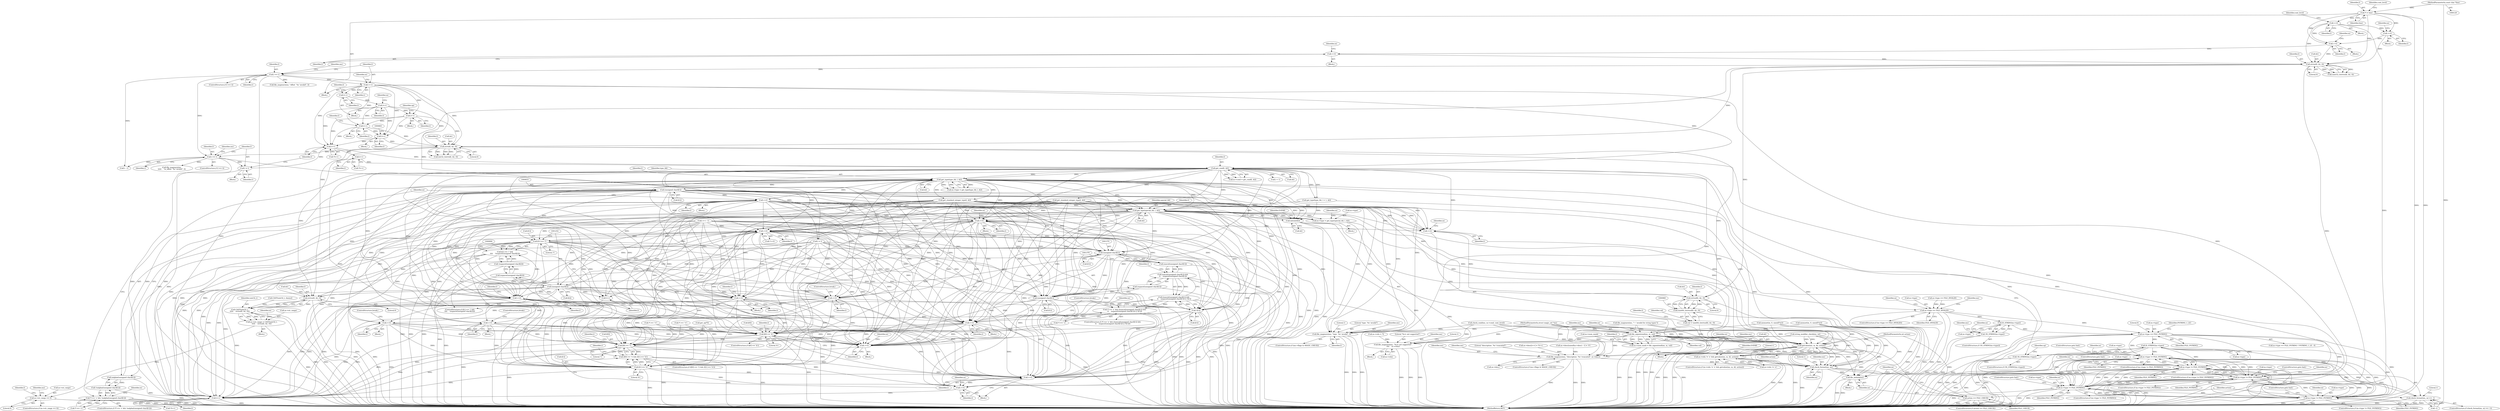 digraph "0_file_4a284c89d6ef11aca34da65da7d673050a5ea320@array" {
"1000832" [label="(Call,(unsigned char)l[1])"];
"1000798" [label="(Call,get_type(type_tbl, l, &l))"];
"1000731" [label="(Call,get_cond(l, &l))"];
"1000485" [label="(Call,l = t)"];
"1000472" [label="(Call,l == t)"];
"1000466" [label="(Call,strtoul(l, &t, 0))"];
"1000400" [label="(Call,++l)"];
"1000159" [label="(Call,++l)"];
"1000143" [label="(Call,*l = line)"];
"1000132" [label="(MethodParameterIn,const char *line)"];
"1000387" [label="(Call,++l)"];
"1000430" [label="(Call,++l)"];
"1000714" [label="(Call,l++)"];
"1000703" [label="(Call,l++)"];
"1000696" [label="(Call,l = t)"];
"1000683" [label="(Call,l == t)"];
"1000677" [label="(Call,strtol(l, &t, 0))"];
"1000609" [label="(Call,l++)"];
"1000511" [label="(Call,l++)"];
"1000627" [label="(Call,l++)"];
"1000657" [label="(Call,l++)"];
"1000644" [label="(Call,l++)"];
"1000831" [label="(Call,isalpha((unsigned char)l[1]))"];
"1000830" [label="(Call,!isalpha((unsigned char)l[1]))"];
"1000825" [label="(Call,*l == 's' && !isalpha((unsigned char)l[1]))"];
"1000843" [label="(Call,++l)"];
"1000856" [label="(Call,get_type(special_tbl, l, &l))"];
"1000852" [label="(Call,m->type = get_type(special_tbl, l, &l))"];
"1000862" [label="(Call,m->type == FILE_INVALID)"];
"1000894" [label="(Call,IS_STRING(m->type))"];
"1000893" [label="(Call,!IS_STRING(m->type))"];
"1000925" [label="(Call,m->type == FILE_PSTRING)"];
"1000944" [label="(Call,IS_STRING(m->type))"];
"1000943" [label="(Call,!IS_STRING(m->type))"];
"1001111" [label="(Call,m->type != FILE_PSTRING)"];
"1001131" [label="(Call,m->type != FILE_PSTRING)"];
"1001151" [label="(Call,m->type != FILE_PSTRING)"];
"1001171" [label="(Call,m->type != FILE_PSTRING)"];
"1001214" [label="(Call,m->type != FILE_PSTRING)"];
"1000874" [label="(Call,file_magwarn(ms, \"type `%s' invalid\", l))"];
"1000913" [label="(Call,++l)"];
"1000950" [label="(Call,++l)"];
"1000961" [label="(Call,strtoull(l, &t, 0))"];
"1000959" [label="(Call,(uint64_t)strtoull(l, &t, 0))"];
"1000957" [label="(Call,val = (uint64_t)strtoull(l, &t, 0))"];
"1000973" [label="(Call,file_signextend(ms, m, val))"];
"1000969" [label="(Call,m->num_mask = file_signextend(ms, m, val))"];
"1001312" [label="(Call,file_magwarn(ms, \"%c= not supported\",\n\t\t\t\t    m->reln))"];
"1001401" [label="(Call,getvalue(ms, m, &l, action))"];
"1001395" [label="(Call,m->reln != 'x' && getvalue(ms, m, &l, action))"];
"1001498" [label="(Call,file_magwarn(ms, \"description `%s' truncated\", m->desc))"];
"1001513" [label="(Call,check_format(ms, m))"];
"1001512" [label="(Call,check_format(ms, m) == -1)"];
"1001526" [label="(Call,file_mdump(m))"];
"1001522" [label="(Call,action == FILE_CHECK)"];
"1000996" [label="(Call,++l)"];
"1001033" [label="(Call,strtoul(l, &t, 0))"];
"1001031" [label="(Call,CAST(uint32_t,\n\t\t\t\t\t    strtoul(l, &t, 0)))"];
"1001027" [label="(Call,m->str_range = CAST(uint32_t,\n\t\t\t\t\t    strtoul(l, &t, 0)))"];
"1001039" [label="(Call,m->str_range == 0)"];
"1001244" [label="(Call,l[1] == '/')"];
"1001243" [label="(Call,l[1] == '/' &&\n\t\t\t\t    !isspace((unsigned char)l[2]))"];
"1001256" [label="(Call,l++)"];
"1001297" [label="(Call,++l)"];
"1001321" [label="(Call,++l)"];
"1001412" [label="(Call,l[0] == '\b')"];
"1001418" [label="(Call,++l)"];
"1001462" [label="(Call,l++)"];
"1001428" [label="(Call,l[0] == '\\')"];
"1001427" [label="(Call,(l[0] == '\\') && (l[1] == 'b'))"];
"1001439" [label="(Call,++l)"];
"1001441" [label="(Call,++l)"];
"1001433" [label="(Call,l[1] == 'b')"];
"1001333" [label="(Call,++l)"];
"1001341" [label="(Call,++l)"];
"1001351" [label="(Call,++l)"];
"1001369" [label="(Call,(unsigned char)l[1])"];
"1001368" [label="(Call,isascii((unsigned char)l[1]))"];
"1001367" [label="(Call,isascii((unsigned char)l[1]) && \n\t\t    isspace((unsigned char)l[1]))"];
"1001366" [label="(Call,(isascii((unsigned char)l[1]) && \n\t\t    isspace((unsigned char)l[1])) || !l[1])"];
"1001361" [label="(Call,*l == 'x' && ((isascii((unsigned char)l[1]) && \n\t\t    isspace((unsigned char)l[1])) || !l[1]))"];
"1001375" [label="(Call,(unsigned char)l[1])"];
"1001374" [label="(Call,isspace((unsigned char)l[1]))"];
"1001380" [label="(Call,!l[1])"];
"1001391" [label="(Call,++l)"];
"1001251" [label="(Call,(unsigned char)l[2])"];
"1001250" [label="(Call,isspace((unsigned char)l[2]))"];
"1001249" [label="(Call,!isspace((unsigned char)l[2]))"];
"1000977" [label="(Call,eatsize(&l))"];
"1001375" [label="(Call,(unsigned char)l[1])"];
"1001313" [label="(Identifier,ms)"];
"1000861" [label="(ControlStructure,if (m->type == FILE_INVALID))"];
"1000895" [label="(Call,m->type)"];
"1001413" [label="(Call,l[0])"];
"1001135" [label="(Identifier,FILE_PSTRING)"];
"1001442" [label="(Identifier,l)"];
"1000801" [label="(Call,&l)"];
"1001284" [label="(Identifier,EATAB)"];
"1001219" [label="(ControlStructure,goto bad;)"];
"1001367" [label="(Call,isascii((unsigned char)l[1]) && \n\t\t    isspace((unsigned char)l[1]))"];
"1000512" [label="(Identifier,l)"];
"1001322" [label="(Identifier,l)"];
"1001136" [label="(ControlStructure,goto bad;)"];
"1001360" [label="(ControlStructure,if (*l == 'x' && ((isascii((unsigned char)l[1]) && \n\t\t    isspace((unsigned char)l[1])) || !l[1])))"];
"1000777" [label="(Call,get_standard_integer_type(l, &l))"];
"1000431" [label="(Identifier,l)"];
"1000759" [label="(Call,get_type(type_tbl, l + 1, &l))"];
"1000404" [label="(Identifier,m)"];
"1000130" [label="(MethodParameterIn,struct magic_set *ms)"];
"1001523" [label="(Identifier,action)"];
"1000470" [label="(Literal,0)"];
"1000864" [label="(Identifier,m)"];
"1000685" [label="(Identifier,t)"];
"1000844" [label="(Identifier,l)"];
"1000957" [label="(Call,val = (uint64_t)strtoull(l, &t, 0))"];
"1000675" [label="(Call,(int32_t)strtol(l, &t, 0))"];
"1001176" [label="(ControlStructure,goto bad;)"];
"1001038" [label="(ControlStructure,if (m->str_range == 0))"];
"1000677" [label="(Call,strtol(l, &t, 0))"];
"1000877" [label="(Identifier,l)"];
"1000979" [label="(Identifier,l)"];
"1001437" [label="(Literal,'b')"];
"1001034" [label="(Identifier,l)"];
"1001150" [label="(ControlStructure,if (m->type != FILE_PSTRING))"];
"1001368" [label="(Call,isascii((unsigned char)l[1]))"];
"1001213" [label="(ControlStructure,if (m->type != FILE_PSTRING))"];
"1000929" [label="(Identifier,FILE_PSTRING)"];
"1001336" [label="(Call,*l == '=')"];
"1001434" [label="(Call,l[1])"];
"1000943" [label="(Call,!IS_STRING(m->type))"];
"1000924" [label="(Call,m->type == FILE_PSTRING ? PSTRING_1_LE : 0)"];
"1000965" [label="(Literal,0)"];
"1001111" [label="(Call,m->type != FILE_PSTRING)"];
"1000945" [label="(Call,m->type)"];
"1000857" [label="(Identifier,special_tbl)"];
"1001522" [label="(Call,action == FILE_CHECK)"];
"1000913" [label="(Call,++l)"];
"1001406" [label="(Identifier,action)"];
"1001253" [label="(Call,l[2])"];
"1001245" [label="(Call,l[1])"];
"1000160" [label="(Identifier,l)"];
"1000703" [label="(Call,l++)"];
"1000936" [label="(Call,get_op(*l))"];
"1000733" [label="(Call,&l)"];
"1000794" [label="(Call,m->type = get_type(type_tbl, l, &l))"];
"1001445" [label="(Identifier,m)"];
"1001116" [label="(ControlStructure,goto bad;)"];
"1000610" [label="(Identifier,l)"];
"1001524" [label="(Identifier,FILE_CHECK)"];
"1000434" [label="(Identifier,m)"];
"1001028" [label="(Call,m->str_range)"];
"1000976" [label="(Identifier,val)"];
"1000883" [label="(Identifier,m)"];
"1000963" [label="(Call,&t)"];
"1000627" [label="(Call,l++)"];
"1001170" [label="(ControlStructure,if (m->type != FILE_PSTRING))"];
"1000135" [label="(Block,)"];
"1000645" [label="(Identifier,l)"];
"1000732" [label="(Identifier,l)"];
"1000430" [label="(Call,++l)"];
"1001040" [label="(Call,m->str_range)"];
"1000471" [label="(ControlStructure,if (l == t))"];
"1000931" [label="(Literal,0)"];
"1001492" [label="(ControlStructure,if (ms->flags & MAGIC_CHECK))"];
"1000678" [label="(Identifier,l)"];
"1001521" [label="(ControlStructure,if (action == FILE_CHECK))"];
"1001333" [label="(Call,++l)"];
"1000910" [label="(Call,file_magwarn(ms, \"'~' invalid for string types\"))"];
"1000145" [label="(Identifier,line)"];
"1000486" [label="(Identifier,l)"];
"1001343" [label="(ControlStructure,break;)"];
"1000682" [label="(ControlStructure,if (l == t))"];
"1001039" [label="(Call,m->str_range == 0)"];
"1001048" [label="(Identifier,l)"];
"1000727" [label="(Call,m->cond = get_cond(l, &l))"];
"1001340" [label="(Block,)"];
"1001387" [label="(Identifier,m)"];
"1000714" [label="(Call,l++)"];
"1001384" [label="(Block,)"];
"1001439" [label="(Call,++l)"];
"1000134" [label="(MethodParameterIn,int action)"];
"1000702" [label="(Call,*l++)"];
"1001515" [label="(Identifier,m)"];
"1001361" [label="(Call,*l == 'x' && ((isascii((unsigned char)l[1]) && \n\t\t    isspace((unsigned char)l[1])) || !l[1]))"];
"1000825" [label="(Call,*l == 's' && !isalpha((unsigned char)l[1]))"];
"1001152" [label="(Call,m->type)"];
"1000158" [label="(Block,)"];
"1001155" [label="(Identifier,FILE_PSTRING)"];
"1001242" [label="(ControlStructure,if (l[1] == '/' &&\n\t\t\t\t    !isspace((unsigned char)l[2])))"];
"1001260" [label="(Call,string_modifier_check(ms, m))"];
"1001115" [label="(Identifier,FILE_PSTRING)"];
"1000951" [label="(Identifier,l)"];
"1000942" [label="(ControlStructure,if (!IS_STRING(m->type)))"];
"1001049" [label="(Call,t - 1)"];
"1000609" [label="(Call,l++)"];
"1000832" [label="(Call,(unsigned char)l[1])"];
"1000859" [label="(Call,&l)"];
"1001298" [label="(Identifier,l)"];
"1000852" [label="(Call,m->type = get_type(special_tbl, l, &l))"];
"1000826" [label="(Call,*l == 's')"];
"1000485" [label="(Call,l = t)"];
"1001311" [label="(Block,)"];
"1000670" [label="(Block,)"];
"1000798" [label="(Call,get_type(type_tbl, l, &l))"];
"1001251" [label="(Call,(unsigned char)l[2])"];
"1001172" [label="(Call,m->type)"];
"1000874" [label="(Call,file_magwarn(ms, \"type `%s' invalid\", l))"];
"1000429" [label="(Block,)"];
"1000926" [label="(Call,m->type)"];
"1001334" [label="(Identifier,l)"];
"1001341" [label="(Call,++l)"];
"1000831" [label="(Call,isalpha((unsigned char)l[1]))"];
"1001499" [label="(Identifier,ms)"];
"1001403" [label="(Identifier,m)"];
"1001416" [label="(Literal,'\b')"];
"1000891" [label="(Block,)"];
"1001179" [label="(Identifier,m)"];
"1000684" [label="(Identifier,l)"];
"1000967" [label="(Identifier,l)"];
"1001321" [label="(Call,++l)"];
"1001391" [label="(Call,++l)"];
"1000914" [label="(Identifier,l)"];
"1001151" [label="(Call,m->type != FILE_PSTRING)"];
"1001440" [label="(Identifier,l)"];
"1000737" [label="(Call,check_cond(ms, m->cond, cont_level))"];
"1001498" [label="(Call,file_magwarn(ms, \"description `%s' truncated\", m->desc))"];
"1000997" [label="(Identifier,l)"];
"1001315" [label="(Call,m->reln)"];
"1000473" [label="(Identifier,l)"];
"1000862" [label="(Call,m->type == FILE_INVALID)"];
"1001323" [label="(ControlStructure,break;)"];
"1001045" [label="(Identifier,ms)"];
"1001218" [label="(Identifier,FILE_PSTRING)"];
"1001401" [label="(Call,getvalue(ms, m, &l, action))"];
"1000799" [label="(Identifier,type_tbl)"];
"1000969" [label="(Call,m->num_mask = file_signextend(ms, m, val))"];
"1001312" [label="(Call,file_magwarn(ms, \"%c= not supported\",\n\t\t\t\t    m->reln))"];
"1001131" [label="(Call,m->type != FILE_PSTRING)"];
"1000970" [label="(Call,m->num_mask)"];
"1000467" [label="(Identifier,l)"];
"1001409" [label="(Literal,1)"];
"1000973" [label="(Call,file_signextend(ms, m, val))"];
"1001035" [label="(Call,&t)"];
"1001249" [label="(Call,!isspace((unsigned char)l[2]))"];
"1000649" [label="(Identifier,l)"];
"1000391" [label="(Identifier,m)"];
"1000132" [label="(MethodParameterIn,const char *line)"];
"1000866" [label="(Identifier,FILE_INVALID)"];
"1001320" [label="(Literal,1)"];
"1000613" [label="(Identifier,m)"];
"1001130" [label="(ControlStructure,if (m->type != FILE_PSTRING))"];
"1001027" [label="(Call,m->str_range = CAST(uint32_t,\n\t\t\t\t\t    strtoul(l, &t, 0)))"];
"1001362" [label="(Call,*l == 'x')"];
"1000696" [label="(Call,l = t)"];
"1000713" [label="(Call,*l++)"];
"1001112" [label="(Call,m->type)"];
"1001411" [label="(ControlStructure,if (l[0] == '\b'))"];
"1000876" [label="(Literal,\"type `%s' invalid\")"];
"1000863" [label="(Call,m->type)"];
"1001352" [label="(Identifier,l)"];
"1001297" [label="(Call,++l)"];
"1000679" [label="(Call,&t)"];
"1001243" [label="(Call,l[1] == '/' &&\n\t\t\t\t    !isspace((unsigned char)l[2]))"];
"1000868" [label="(ControlStructure,if (ms->flags & MAGIC_CHECK))"];
"1000386" [label="(Block,)"];
"1001507" [label="(Identifier,ms)"];
"1001248" [label="(Literal,'/')"];
"1001291" [label="(Call,m->reln = *l)"];
"1001381" [label="(Call,l[1])"];
"1000159" [label="(Call,++l)"];
"1001501" [label="(Call,m->desc)"];
"1001302" [label="(Identifier,l)"];
"1000800" [label="(Identifier,l)"];
"1001427" [label="(Call,(l[0] == '\\') && (l[1] == 'b'))"];
"1001033" [label="(Call,strtoul(l, &t, 0))"];
"1000638" [label="(Block,)"];
"1001531" [label="(Identifier,m)"];
"1000644" [label="(Call,l++)"];
"1001394" [label="(ControlStructure,if (m->reln != 'x' && getvalue(ms, m, &l, action)))"];
"1000871" [label="(Identifier,ms)"];
"1001314" [label="(Literal,\"%c= not supported\")"];
"1001435" [label="(Identifier,l)"];
"1001537" [label="(MethodReturn,RET)"];
"1000487" [label="(Identifier,t)"];
"1001511" [label="(ControlStructure,if (check_format(ms, m) == -1))"];
"1000830" [label="(Call,!isalpha((unsigned char)l[1]))"];
"1001110" [label="(ControlStructure,if (m->type != FILE_PSTRING))"];
"1000954" [label="(Identifier,m)"];
"1000761" [label="(Call,l + 1)"];
"1001156" [label="(ControlStructure,goto bad;)"];
"1001419" [label="(Identifier,l)"];
"1000840" [label="(Identifier,m)"];
"1001043" [label="(Literal,0)"];
"1000894" [label="(Call,IS_STRING(m->type))"];
"1001382" [label="(Identifier,l)"];
"1000958" [label="(Identifier,val)"];
"1001047" [label="(Call,l = t - 1)"];
"1001410" [label="(Identifier,EATAB)"];
"1001342" [label="(Identifier,l)"];
"1001517" [label="(Literal,1)"];
"1001412" [label="(Call,l[0] == '\b')"];
"1001402" [label="(Identifier,ms)"];
"1000975" [label="(Identifier,m)"];
"1000400" [label="(Call,++l)"];
"1000959" [label="(Call,(uint64_t)strtoull(l, &t, 0))"];
"1000907" [label="(Identifier,ms)"];
"1001450" [label="(Identifier,i)"];
"1000858" [label="(Identifier,l)"];
"1000144" [label="(Identifier,l)"];
"1000944" [label="(Call,IS_STRING(m->type))"];
"1001288" [label="(Block,)"];
"1000474" [label="(Identifier,t)"];
"1000843" [label="(Call,++l)"];
"1000466" [label="(Call,strtoul(l, &t, 0))"];
"1001462" [label="(Call,l++)"];
"1000151" [label="(Identifier,cont_level)"];
"1000925" [label="(Call,m->type == FILE_PSTRING)"];
"1001516" [label="(Call,-1)"];
"1000948" [label="(Block,)"];
"1001119" [label="(Identifier,m)"];
"1001393" [label="(ControlStructure,break;)"];
"1000698" [label="(Identifier,t)"];
"1001304" [label="(Block,)"];
"1000995" [label="(Call,*++l)"];
"1001392" [label="(Identifier,l)"];
"1001031" [label="(Call,CAST(uint32_t,\n\t\t\t\t\t    strtoul(l, &t, 0)))"];
"1000510" [label="(Block,)"];
"1000515" [label="(Identifier,l)"];
"1001429" [label="(Call,l[0])"];
"1000996" [label="(Call,++l)"];
"1001222" [label="(Identifier,m)"];
"1001512" [label="(Call,check_format(ms, m) == -1)"];
"1001159" [label="(Identifier,m)"];
"1000962" [label="(Identifier,l)"];
"1000401" [label="(Identifier,l)"];
"1000478" [label="(Identifier,ms)"];
"1001428" [label="(Call,l[0] == '\\')"];
"1000834" [label="(Call,l[1])"];
"1000468" [label="(Call,&t)"];
"1001527" [label="(Identifier,m)"];
"1001353" [label="(ControlStructure,break;)"];
"1000464" [label="(Call,(uint32_t)strtoul(l, &t, 0))"];
"1001256" [label="(Call,l++)"];
"1001525" [label="(Block,)"];
"1001441" [label="(Call,++l)"];
"1000689" [label="(Identifier,ms)"];
"1001250" [label="(Call,isspace((unsigned char)l[2]))"];
"1001500" [label="(Literal,\"description `%s' truncated\")"];
"1001377" [label="(Call,l[1])"];
"1001463" [label="(Identifier,l)"];
"1000900" [label="(Identifier,m)"];
"1000856" [label="(Call,get_type(special_tbl, l, &l))"];
"1000657" [label="(Call,l++)"];
"1000848" [label="(Identifier,m)"];
"1000651" [label="(Block,)"];
"1001380" [label="(Call,!l[1])"];
"1001433" [label="(Call,l[1] == 'b')"];
"1000950" [label="(Call,++l)"];
"1001454" [label="(Call,m->desc[i++] = *l++)"];
"1000628" [label="(Identifier,l)"];
"1000819" [label="(Call,get_standard_integer_type(l, &l))"];
"1000704" [label="(Identifier,l)"];
"1001215" [label="(Call,m->type)"];
"1001396" [label="(Call,m->reln != 'x')"];
"1000853" [label="(Call,m->type)"];
"1000715" [label="(Identifier,l)"];
"1001338" [label="(Identifier,l)"];
"1001371" [label="(Call,l[1])"];
"1000491" [label="(Identifier,m)"];
"1000472" [label="(Call,l == t)"];
"1000837" [label="(Block,)"];
"1000683" [label="(Call,l == t)"];
"1000697" [label="(Identifier,l)"];
"1001422" [label="(Identifier,m)"];
"1000658" [label="(Identifier,l)"];
"1001520" [label="(Literal,1)"];
"1001214" [label="(Call,m->type != FILE_PSTRING)"];
"1001041" [label="(Identifier,m)"];
"1000851" [label="(Block,)"];
"1000305" [label="(Call,memset(m, 0, sizeof(*m)))"];
"1001132" [label="(Call,m->type)"];
"1000388" [label="(Identifier,l)"];
"1000875" [label="(Identifier,ms)"];
"1000892" [label="(ControlStructure,if (!IS_STRING(m->type)))"];
"1000692" [label="(Call,file_magwarn(ms,\n\t\t\t\t\t    \"in_offset `%s' invalid\", l))"];
"1001395" [label="(Call,m->reln != 'x' && getvalue(ms, m, &l, action))"];
"1001002" [label="(Block,)"];
"1000387" [label="(Call,++l)"];
"1000983" [label="(Identifier,op)"];
"1000961" [label="(Call,strtoull(l, &t, 0))"];
"1000974" [label="(Identifier,ms)"];
"1000977" [label="(Call,eatsize(&l))"];
"1000632" [label="(Identifier,op)"];
"1001480" [label="(Call,m->desc[sizeof(m->desc) - 1] = '\0')"];
"1001432" [label="(Literal,'\\')"];
"1001417" [label="(Block,)"];
"1000731" [label="(Call,get_cond(l, &l))"];
"1001257" [label="(Identifier,l)"];
"1000966" [label="(Call,l = t)"];
"1001037" [label="(Literal,0)"];
"1001374" [label="(Call,isspace((unsigned char)l[1]))"];
"1001426" [label="(ControlStructure,if ((l[0] == '\\') && (l[1] == 'b')))"];
"1001461" [label="(Call,*l++)"];
"1001418" [label="(Call,++l)"];
"1000162" [label="(Identifier,cont_level)"];
"1000917" [label="(Identifier,m)"];
"1001404" [label="(Call,&l)"];
"1000143" [label="(Call,*l = line)"];
"1000399" [label="(Block,)"];
"1000893" [label="(Call,!IS_STRING(m->type))"];
"1000511" [label="(Call,l++)"];
"1000481" [label="(Call,file_magwarn(ms, \"offset `%s' invalid\", l))"];
"1001430" [label="(Identifier,l)"];
"1001032" [label="(Identifier,uint32_t)"];
"1000824" [label="(ControlStructure,if (*l == 's' && !isalpha((unsigned char)l[1])))"];
"1001514" [label="(Identifier,ms)"];
"1000978" [label="(Call,&l)"];
"1001366" [label="(Call,(isascii((unsigned char)l[1]) && \n\t\t    isspace((unsigned char)l[1])) || !l[1])"];
"1001300" [label="(Call,*l == '=')"];
"1000621" [label="(Block,)"];
"1001513" [label="(Call,check_format(ms, m))"];
"1000353" [label="(Call,memset(m, 0, sizeof(*m)))"];
"1000846" [label="(Call,m->type == FILE_INVALID)"];
"1001438" [label="(Block,)"];
"1000880" [label="(Literal,1)"];
"1001244" [label="(Call,l[1] == '/')"];
"1001526" [label="(Call,file_mdump(m))"];
"1001171" [label="(Call,m->type != FILE_PSTRING)"];
"1000378" [label="(Call,CAST(uint32_t, lineno))"];
"1001369" [label="(Call,(unsigned char)l[1])"];
"1001351" [label="(Call,++l)"];
"1001175" [label="(Identifier,FILE_PSTRING)"];
"1000681" [label="(Literal,0)"];
"1000930" [label="(Identifier,PSTRING_1_LE)"];
"1001139" [label="(Identifier,m)"];
"1000832" -> "1000831"  [label="AST: "];
"1000832" -> "1000834"  [label="CFG: "];
"1000833" -> "1000832"  [label="AST: "];
"1000834" -> "1000832"  [label="AST: "];
"1000831" -> "1000832"  [label="CFG: "];
"1000832" -> "1001537"  [label="DDG: "];
"1000832" -> "1000831"  [label="DDG: "];
"1000798" -> "1000832"  [label="DDG: "];
"1000832" -> "1000843"  [label="DDG: "];
"1000832" -> "1000856"  [label="DDG: "];
"1000832" -> "1000874"  [label="DDG: "];
"1000832" -> "1000913"  [label="DDG: "];
"1000832" -> "1000950"  [label="DDG: "];
"1000832" -> "1000961"  [label="DDG: "];
"1000832" -> "1000996"  [label="DDG: "];
"1000832" -> "1001033"  [label="DDG: "];
"1000832" -> "1001244"  [label="DDG: "];
"1000832" -> "1001297"  [label="DDG: "];
"1000832" -> "1001321"  [label="DDG: "];
"1000832" -> "1001333"  [label="DDG: "];
"1000832" -> "1001341"  [label="DDG: "];
"1000832" -> "1001351"  [label="DDG: "];
"1000832" -> "1001369"  [label="DDG: "];
"1000832" -> "1001391"  [label="DDG: "];
"1000832" -> "1001418"  [label="DDG: "];
"1000832" -> "1001433"  [label="DDG: "];
"1000832" -> "1001439"  [label="DDG: "];
"1000832" -> "1001441"  [label="DDG: "];
"1000832" -> "1001462"  [label="DDG: "];
"1000798" -> "1000794"  [label="AST: "];
"1000798" -> "1000801"  [label="CFG: "];
"1000799" -> "1000798"  [label="AST: "];
"1000800" -> "1000798"  [label="AST: "];
"1000801" -> "1000798"  [label="AST: "];
"1000794" -> "1000798"  [label="CFG: "];
"1000798" -> "1001537"  [label="DDG: "];
"1000798" -> "1001537"  [label="DDG: "];
"1000798" -> "1001537"  [label="DDG: "];
"1000798" -> "1000794"  [label="DDG: "];
"1000798" -> "1000794"  [label="DDG: "];
"1000798" -> "1000794"  [label="DDG: "];
"1000731" -> "1000798"  [label="DDG: "];
"1000731" -> "1000798"  [label="DDG: "];
"1000798" -> "1000819"  [label="DDG: "];
"1000798" -> "1000819"  [label="DDG: "];
"1000798" -> "1000843"  [label="DDG: "];
"1000798" -> "1000856"  [label="DDG: "];
"1000798" -> "1000856"  [label="DDG: "];
"1000798" -> "1000874"  [label="DDG: "];
"1000798" -> "1000913"  [label="DDG: "];
"1000798" -> "1000950"  [label="DDG: "];
"1000798" -> "1000977"  [label="DDG: "];
"1000798" -> "1000996"  [label="DDG: "];
"1000798" -> "1001297"  [label="DDG: "];
"1000798" -> "1001333"  [label="DDG: "];
"1000798" -> "1001351"  [label="DDG: "];
"1000798" -> "1001369"  [label="DDG: "];
"1000798" -> "1001375"  [label="DDG: "];
"1000798" -> "1001380"  [label="DDG: "];
"1000798" -> "1001391"  [label="DDG: "];
"1000798" -> "1001401"  [label="DDG: "];
"1000798" -> "1001412"  [label="DDG: "];
"1000798" -> "1001418"  [label="DDG: "];
"1000798" -> "1001428"  [label="DDG: "];
"1000798" -> "1001433"  [label="DDG: "];
"1000798" -> "1001439"  [label="DDG: "];
"1000798" -> "1001462"  [label="DDG: "];
"1000731" -> "1000727"  [label="AST: "];
"1000731" -> "1000733"  [label="CFG: "];
"1000732" -> "1000731"  [label="AST: "];
"1000733" -> "1000731"  [label="AST: "];
"1000727" -> "1000731"  [label="CFG: "];
"1000731" -> "1001537"  [label="DDG: "];
"1000731" -> "1001537"  [label="DDG: "];
"1000731" -> "1000727"  [label="DDG: "];
"1000731" -> "1000727"  [label="DDG: "];
"1000485" -> "1000731"  [label="DDG: "];
"1000714" -> "1000731"  [label="DDG: "];
"1000703" -> "1000731"  [label="DDG: "];
"1000731" -> "1000759"  [label="DDG: "];
"1000731" -> "1000759"  [label="DDG: "];
"1000731" -> "1000761"  [label="DDG: "];
"1000731" -> "1000777"  [label="DDG: "];
"1000731" -> "1000856"  [label="DDG: "];
"1000731" -> "1000874"  [label="DDG: "];
"1000731" -> "1000913"  [label="DDG: "];
"1000731" -> "1000950"  [label="DDG: "];
"1000731" -> "1000996"  [label="DDG: "];
"1000731" -> "1001297"  [label="DDG: "];
"1000731" -> "1001333"  [label="DDG: "];
"1000731" -> "1001351"  [label="DDG: "];
"1000731" -> "1001369"  [label="DDG: "];
"1000731" -> "1001375"  [label="DDG: "];
"1000731" -> "1001380"  [label="DDG: "];
"1000731" -> "1001391"  [label="DDG: "];
"1000731" -> "1001412"  [label="DDG: "];
"1000731" -> "1001418"  [label="DDG: "];
"1000731" -> "1001428"  [label="DDG: "];
"1000731" -> "1001433"  [label="DDG: "];
"1000731" -> "1001439"  [label="DDG: "];
"1000731" -> "1001462"  [label="DDG: "];
"1000485" -> "1000135"  [label="AST: "];
"1000485" -> "1000487"  [label="CFG: "];
"1000486" -> "1000485"  [label="AST: "];
"1000487" -> "1000485"  [label="AST: "];
"1000491" -> "1000485"  [label="CFG: "];
"1000485" -> "1001537"  [label="DDG: "];
"1000472" -> "1000485"  [label="DDG: "];
"1000485" -> "1000511"  [label="DDG: "];
"1000485" -> "1000627"  [label="DDG: "];
"1000485" -> "1000644"  [label="DDG: "];
"1000485" -> "1000657"  [label="DDG: "];
"1000485" -> "1000677"  [label="DDG: "];
"1000485" -> "1000703"  [label="DDG: "];
"1000472" -> "1000471"  [label="AST: "];
"1000472" -> "1000474"  [label="CFG: "];
"1000473" -> "1000472"  [label="AST: "];
"1000474" -> "1000472"  [label="AST: "];
"1000478" -> "1000472"  [label="CFG: "];
"1000486" -> "1000472"  [label="CFG: "];
"1000472" -> "1001537"  [label="DDG: "];
"1000466" -> "1000472"  [label="DDG: "];
"1000472" -> "1000481"  [label="DDG: "];
"1000472" -> "1000683"  [label="DDG: "];
"1000472" -> "1000966"  [label="DDG: "];
"1000472" -> "1001049"  [label="DDG: "];
"1000466" -> "1000464"  [label="AST: "];
"1000466" -> "1000470"  [label="CFG: "];
"1000467" -> "1000466"  [label="AST: "];
"1000468" -> "1000466"  [label="AST: "];
"1000470" -> "1000466"  [label="AST: "];
"1000464" -> "1000466"  [label="CFG: "];
"1000466" -> "1001537"  [label="DDG: "];
"1000466" -> "1000464"  [label="DDG: "];
"1000466" -> "1000464"  [label="DDG: "];
"1000466" -> "1000464"  [label="DDG: "];
"1000400" -> "1000466"  [label="DDG: "];
"1000159" -> "1000466"  [label="DDG: "];
"1000143" -> "1000466"  [label="DDG: "];
"1000387" -> "1000466"  [label="DDG: "];
"1000430" -> "1000466"  [label="DDG: "];
"1000466" -> "1000677"  [label="DDG: "];
"1000466" -> "1000961"  [label="DDG: "];
"1000466" -> "1001033"  [label="DDG: "];
"1000400" -> "1000399"  [label="AST: "];
"1000400" -> "1000401"  [label="CFG: "];
"1000401" -> "1000400"  [label="AST: "];
"1000404" -> "1000400"  [label="CFG: "];
"1000159" -> "1000400"  [label="DDG: "];
"1000143" -> "1000400"  [label="DDG: "];
"1000387" -> "1000400"  [label="DDG: "];
"1000400" -> "1000430"  [label="DDG: "];
"1000159" -> "1000158"  [label="AST: "];
"1000159" -> "1000160"  [label="CFG: "];
"1000160" -> "1000159"  [label="AST: "];
"1000162" -> "1000159"  [label="CFG: "];
"1000159" -> "1001537"  [label="DDG: "];
"1000143" -> "1000159"  [label="DDG: "];
"1000159" -> "1000387"  [label="DDG: "];
"1000143" -> "1000135"  [label="AST: "];
"1000143" -> "1000145"  [label="CFG: "];
"1000144" -> "1000143"  [label="AST: "];
"1000145" -> "1000143"  [label="AST: "];
"1000151" -> "1000143"  [label="CFG: "];
"1000143" -> "1001537"  [label="DDG: "];
"1000143" -> "1001537"  [label="DDG: "];
"1000132" -> "1000143"  [label="DDG: "];
"1000143" -> "1000387"  [label="DDG: "];
"1000132" -> "1000129"  [label="AST: "];
"1000132" -> "1001537"  [label="DDG: "];
"1000387" -> "1000386"  [label="AST: "];
"1000387" -> "1000388"  [label="CFG: "];
"1000388" -> "1000387"  [label="AST: "];
"1000391" -> "1000387"  [label="CFG: "];
"1000430" -> "1000429"  [label="AST: "];
"1000430" -> "1000431"  [label="CFG: "];
"1000431" -> "1000430"  [label="AST: "];
"1000434" -> "1000430"  [label="CFG: "];
"1000714" -> "1000713"  [label="AST: "];
"1000714" -> "1000715"  [label="CFG: "];
"1000715" -> "1000714"  [label="AST: "];
"1000713" -> "1000714"  [label="CFG: "];
"1000703" -> "1000714"  [label="DDG: "];
"1000703" -> "1000702"  [label="AST: "];
"1000703" -> "1000704"  [label="CFG: "];
"1000704" -> "1000703"  [label="AST: "];
"1000702" -> "1000703"  [label="CFG: "];
"1000696" -> "1000703"  [label="DDG: "];
"1000609" -> "1000703"  [label="DDG: "];
"1000627" -> "1000703"  [label="DDG: "];
"1000657" -> "1000703"  [label="DDG: "];
"1000644" -> "1000703"  [label="DDG: "];
"1000696" -> "1000670"  [label="AST: "];
"1000696" -> "1000698"  [label="CFG: "];
"1000697" -> "1000696"  [label="AST: "];
"1000698" -> "1000696"  [label="AST: "];
"1000704" -> "1000696"  [label="CFG: "];
"1000696" -> "1001537"  [label="DDG: "];
"1000683" -> "1000696"  [label="DDG: "];
"1000683" -> "1000682"  [label="AST: "];
"1000683" -> "1000685"  [label="CFG: "];
"1000684" -> "1000683"  [label="AST: "];
"1000685" -> "1000683"  [label="AST: "];
"1000689" -> "1000683"  [label="CFG: "];
"1000697" -> "1000683"  [label="CFG: "];
"1000683" -> "1001537"  [label="DDG: "];
"1000677" -> "1000683"  [label="DDG: "];
"1000683" -> "1000692"  [label="DDG: "];
"1000683" -> "1000966"  [label="DDG: "];
"1000683" -> "1001049"  [label="DDG: "];
"1000677" -> "1000675"  [label="AST: "];
"1000677" -> "1000681"  [label="CFG: "];
"1000678" -> "1000677"  [label="AST: "];
"1000679" -> "1000677"  [label="AST: "];
"1000681" -> "1000677"  [label="AST: "];
"1000675" -> "1000677"  [label="CFG: "];
"1000677" -> "1001537"  [label="DDG: "];
"1000677" -> "1000675"  [label="DDG: "];
"1000677" -> "1000675"  [label="DDG: "];
"1000677" -> "1000675"  [label="DDG: "];
"1000609" -> "1000677"  [label="DDG: "];
"1000627" -> "1000677"  [label="DDG: "];
"1000657" -> "1000677"  [label="DDG: "];
"1000644" -> "1000677"  [label="DDG: "];
"1000677" -> "1000961"  [label="DDG: "];
"1000677" -> "1001033"  [label="DDG: "];
"1000609" -> "1000510"  [label="AST: "];
"1000609" -> "1000610"  [label="CFG: "];
"1000610" -> "1000609"  [label="AST: "];
"1000613" -> "1000609"  [label="CFG: "];
"1000511" -> "1000609"  [label="DDG: "];
"1000609" -> "1000627"  [label="DDG: "];
"1000609" -> "1000644"  [label="DDG: "];
"1000609" -> "1000657"  [label="DDG: "];
"1000511" -> "1000510"  [label="AST: "];
"1000511" -> "1000512"  [label="CFG: "];
"1000512" -> "1000511"  [label="AST: "];
"1000515" -> "1000511"  [label="CFG: "];
"1000627" -> "1000621"  [label="AST: "];
"1000627" -> "1000628"  [label="CFG: "];
"1000628" -> "1000627"  [label="AST: "];
"1000632" -> "1000627"  [label="CFG: "];
"1000627" -> "1000644"  [label="DDG: "];
"1000627" -> "1000657"  [label="DDG: "];
"1000657" -> "1000651"  [label="AST: "];
"1000657" -> "1000658"  [label="CFG: "];
"1000658" -> "1000657"  [label="AST: "];
"1000663" -> "1000657"  [label="CFG: "];
"1000644" -> "1000657"  [label="DDG: "];
"1000644" -> "1000638"  [label="AST: "];
"1000644" -> "1000645"  [label="CFG: "];
"1000645" -> "1000644"  [label="AST: "];
"1000649" -> "1000644"  [label="CFG: "];
"1000831" -> "1000830"  [label="AST: "];
"1000830" -> "1000831"  [label="CFG: "];
"1000831" -> "1001537"  [label="DDG: "];
"1000831" -> "1000830"  [label="DDG: "];
"1000830" -> "1000825"  [label="AST: "];
"1000825" -> "1000830"  [label="CFG: "];
"1000830" -> "1001537"  [label="DDG: "];
"1000830" -> "1000825"  [label="DDG: "];
"1000825" -> "1000824"  [label="AST: "];
"1000825" -> "1000826"  [label="CFG: "];
"1000826" -> "1000825"  [label="AST: "];
"1000840" -> "1000825"  [label="CFG: "];
"1000848" -> "1000825"  [label="CFG: "];
"1000825" -> "1001537"  [label="DDG: "];
"1000825" -> "1001537"  [label="DDG: "];
"1000825" -> "1001537"  [label="DDG: "];
"1000826" -> "1000825"  [label="DDG: "];
"1000826" -> "1000825"  [label="DDG: "];
"1000843" -> "1000837"  [label="AST: "];
"1000843" -> "1000844"  [label="CFG: "];
"1000844" -> "1000843"  [label="AST: "];
"1000848" -> "1000843"  [label="CFG: "];
"1000843" -> "1001537"  [label="DDG: "];
"1000843" -> "1000856"  [label="DDG: "];
"1000843" -> "1000874"  [label="DDG: "];
"1000843" -> "1000913"  [label="DDG: "];
"1000843" -> "1000950"  [label="DDG: "];
"1000843" -> "1000996"  [label="DDG: "];
"1000843" -> "1001297"  [label="DDG: "];
"1000843" -> "1001333"  [label="DDG: "];
"1000843" -> "1001351"  [label="DDG: "];
"1000843" -> "1001369"  [label="DDG: "];
"1000843" -> "1001375"  [label="DDG: "];
"1000843" -> "1001380"  [label="DDG: "];
"1000843" -> "1001391"  [label="DDG: "];
"1000843" -> "1001412"  [label="DDG: "];
"1000843" -> "1001418"  [label="DDG: "];
"1000843" -> "1001428"  [label="DDG: "];
"1000843" -> "1001433"  [label="DDG: "];
"1000843" -> "1001439"  [label="DDG: "];
"1000843" -> "1001462"  [label="DDG: "];
"1000856" -> "1000852"  [label="AST: "];
"1000856" -> "1000859"  [label="CFG: "];
"1000857" -> "1000856"  [label="AST: "];
"1000858" -> "1000856"  [label="AST: "];
"1000859" -> "1000856"  [label="AST: "];
"1000852" -> "1000856"  [label="CFG: "];
"1000856" -> "1001537"  [label="DDG: "];
"1000856" -> "1001537"  [label="DDG: "];
"1000856" -> "1001537"  [label="DDG: "];
"1000856" -> "1000852"  [label="DDG: "];
"1000856" -> "1000852"  [label="DDG: "];
"1000856" -> "1000852"  [label="DDG: "];
"1000819" -> "1000856"  [label="DDG: "];
"1000819" -> "1000856"  [label="DDG: "];
"1000777" -> "1000856"  [label="DDG: "];
"1000777" -> "1000856"  [label="DDG: "];
"1000759" -> "1000856"  [label="DDG: "];
"1000856" -> "1000874"  [label="DDG: "];
"1000856" -> "1000913"  [label="DDG: "];
"1000856" -> "1000950"  [label="DDG: "];
"1000856" -> "1000977"  [label="DDG: "];
"1000856" -> "1000996"  [label="DDG: "];
"1000856" -> "1001297"  [label="DDG: "];
"1000856" -> "1001333"  [label="DDG: "];
"1000856" -> "1001351"  [label="DDG: "];
"1000856" -> "1001369"  [label="DDG: "];
"1000856" -> "1001375"  [label="DDG: "];
"1000856" -> "1001380"  [label="DDG: "];
"1000856" -> "1001391"  [label="DDG: "];
"1000856" -> "1001401"  [label="DDG: "];
"1000856" -> "1001412"  [label="DDG: "];
"1000856" -> "1001418"  [label="DDG: "];
"1000856" -> "1001428"  [label="DDG: "];
"1000856" -> "1001433"  [label="DDG: "];
"1000856" -> "1001439"  [label="DDG: "];
"1000856" -> "1001462"  [label="DDG: "];
"1000852" -> "1000851"  [label="AST: "];
"1000853" -> "1000852"  [label="AST: "];
"1000864" -> "1000852"  [label="CFG: "];
"1000852" -> "1001537"  [label="DDG: "];
"1000852" -> "1000862"  [label="DDG: "];
"1000862" -> "1000861"  [label="AST: "];
"1000862" -> "1000866"  [label="CFG: "];
"1000863" -> "1000862"  [label="AST: "];
"1000866" -> "1000862"  [label="AST: "];
"1000871" -> "1000862"  [label="CFG: "];
"1000883" -> "1000862"  [label="CFG: "];
"1000862" -> "1001537"  [label="DDG: "];
"1000862" -> "1001537"  [label="DDG: "];
"1000862" -> "1001537"  [label="DDG: "];
"1000846" -> "1000862"  [label="DDG: "];
"1000846" -> "1000862"  [label="DDG: "];
"1000862" -> "1000894"  [label="DDG: "];
"1000862" -> "1000925"  [label="DDG: "];
"1000894" -> "1000893"  [label="AST: "];
"1000894" -> "1000895"  [label="CFG: "];
"1000895" -> "1000894"  [label="AST: "];
"1000893" -> "1000894"  [label="CFG: "];
"1000894" -> "1000893"  [label="DDG: "];
"1000894" -> "1000925"  [label="DDG: "];
"1000893" -> "1000892"  [label="AST: "];
"1000900" -> "1000893"  [label="CFG: "];
"1000907" -> "1000893"  [label="CFG: "];
"1000893" -> "1001537"  [label="DDG: "];
"1000893" -> "1001537"  [label="DDG: "];
"1000925" -> "1000924"  [label="AST: "];
"1000925" -> "1000929"  [label="CFG: "];
"1000926" -> "1000925"  [label="AST: "];
"1000929" -> "1000925"  [label="AST: "];
"1000930" -> "1000925"  [label="CFG: "];
"1000931" -> "1000925"  [label="CFG: "];
"1000925" -> "1001537"  [label="DDG: "];
"1000925" -> "1001537"  [label="DDG: "];
"1000925" -> "1000944"  [label="DDG: "];
"1000925" -> "1001111"  [label="DDG: "];
"1000925" -> "1001131"  [label="DDG: "];
"1000925" -> "1001151"  [label="DDG: "];
"1000925" -> "1001171"  [label="DDG: "];
"1000925" -> "1001214"  [label="DDG: "];
"1000944" -> "1000943"  [label="AST: "];
"1000944" -> "1000945"  [label="CFG: "];
"1000945" -> "1000944"  [label="AST: "];
"1000943" -> "1000944"  [label="CFG: "];
"1000944" -> "1001537"  [label="DDG: "];
"1000944" -> "1000943"  [label="DDG: "];
"1000944" -> "1001111"  [label="DDG: "];
"1000944" -> "1001131"  [label="DDG: "];
"1000944" -> "1001151"  [label="DDG: "];
"1000944" -> "1001171"  [label="DDG: "];
"1000944" -> "1001214"  [label="DDG: "];
"1000943" -> "1000942"  [label="AST: "];
"1000951" -> "1000943"  [label="CFG: "];
"1000983" -> "1000943"  [label="CFG: "];
"1000943" -> "1001537"  [label="DDG: "];
"1000943" -> "1001537"  [label="DDG: "];
"1001111" -> "1001110"  [label="AST: "];
"1001111" -> "1001115"  [label="CFG: "];
"1001112" -> "1001111"  [label="AST: "];
"1001115" -> "1001111"  [label="AST: "];
"1001116" -> "1001111"  [label="CFG: "];
"1001119" -> "1001111"  [label="CFG: "];
"1001111" -> "1001537"  [label="DDG: "];
"1001111" -> "1001537"  [label="DDG: "];
"1001111" -> "1001537"  [label="DDG: "];
"1001171" -> "1001111"  [label="DDG: "];
"1001171" -> "1001111"  [label="DDG: "];
"1001214" -> "1001111"  [label="DDG: "];
"1001214" -> "1001111"  [label="DDG: "];
"1001151" -> "1001111"  [label="DDG: "];
"1001151" -> "1001111"  [label="DDG: "];
"1001131" -> "1001111"  [label="DDG: "];
"1001131" -> "1001111"  [label="DDG: "];
"1001111" -> "1001131"  [label="DDG: "];
"1001111" -> "1001131"  [label="DDG: "];
"1001111" -> "1001151"  [label="DDG: "];
"1001111" -> "1001151"  [label="DDG: "];
"1001111" -> "1001171"  [label="DDG: "];
"1001111" -> "1001171"  [label="DDG: "];
"1001111" -> "1001214"  [label="DDG: "];
"1001111" -> "1001214"  [label="DDG: "];
"1001131" -> "1001130"  [label="AST: "];
"1001131" -> "1001135"  [label="CFG: "];
"1001132" -> "1001131"  [label="AST: "];
"1001135" -> "1001131"  [label="AST: "];
"1001136" -> "1001131"  [label="CFG: "];
"1001139" -> "1001131"  [label="CFG: "];
"1001131" -> "1001537"  [label="DDG: "];
"1001131" -> "1001537"  [label="DDG: "];
"1001131" -> "1001537"  [label="DDG: "];
"1001171" -> "1001131"  [label="DDG: "];
"1001171" -> "1001131"  [label="DDG: "];
"1001214" -> "1001131"  [label="DDG: "];
"1001214" -> "1001131"  [label="DDG: "];
"1001151" -> "1001131"  [label="DDG: "];
"1001151" -> "1001131"  [label="DDG: "];
"1001131" -> "1001151"  [label="DDG: "];
"1001131" -> "1001151"  [label="DDG: "];
"1001131" -> "1001171"  [label="DDG: "];
"1001131" -> "1001171"  [label="DDG: "];
"1001131" -> "1001214"  [label="DDG: "];
"1001131" -> "1001214"  [label="DDG: "];
"1001151" -> "1001150"  [label="AST: "];
"1001151" -> "1001155"  [label="CFG: "];
"1001152" -> "1001151"  [label="AST: "];
"1001155" -> "1001151"  [label="AST: "];
"1001156" -> "1001151"  [label="CFG: "];
"1001159" -> "1001151"  [label="CFG: "];
"1001151" -> "1001537"  [label="DDG: "];
"1001151" -> "1001537"  [label="DDG: "];
"1001151" -> "1001537"  [label="DDG: "];
"1001171" -> "1001151"  [label="DDG: "];
"1001171" -> "1001151"  [label="DDG: "];
"1001214" -> "1001151"  [label="DDG: "];
"1001214" -> "1001151"  [label="DDG: "];
"1001151" -> "1001171"  [label="DDG: "];
"1001151" -> "1001171"  [label="DDG: "];
"1001151" -> "1001214"  [label="DDG: "];
"1001151" -> "1001214"  [label="DDG: "];
"1001171" -> "1001170"  [label="AST: "];
"1001171" -> "1001175"  [label="CFG: "];
"1001172" -> "1001171"  [label="AST: "];
"1001175" -> "1001171"  [label="AST: "];
"1001176" -> "1001171"  [label="CFG: "];
"1001179" -> "1001171"  [label="CFG: "];
"1001171" -> "1001537"  [label="DDG: "];
"1001171" -> "1001537"  [label="DDG: "];
"1001171" -> "1001537"  [label="DDG: "];
"1001214" -> "1001171"  [label="DDG: "];
"1001214" -> "1001171"  [label="DDG: "];
"1001171" -> "1001214"  [label="DDG: "];
"1001171" -> "1001214"  [label="DDG: "];
"1001214" -> "1001213"  [label="AST: "];
"1001214" -> "1001218"  [label="CFG: "];
"1001215" -> "1001214"  [label="AST: "];
"1001218" -> "1001214"  [label="AST: "];
"1001219" -> "1001214"  [label="CFG: "];
"1001222" -> "1001214"  [label="CFG: "];
"1001214" -> "1001537"  [label="DDG: "];
"1001214" -> "1001537"  [label="DDG: "];
"1001214" -> "1001537"  [label="DDG: "];
"1000874" -> "1000868"  [label="AST: "];
"1000874" -> "1000877"  [label="CFG: "];
"1000875" -> "1000874"  [label="AST: "];
"1000876" -> "1000874"  [label="AST: "];
"1000877" -> "1000874"  [label="AST: "];
"1000880" -> "1000874"  [label="CFG: "];
"1000874" -> "1001537"  [label="DDG: "];
"1000874" -> "1001537"  [label="DDG: "];
"1000874" -> "1001537"  [label="DDG: "];
"1000737" -> "1000874"  [label="DDG: "];
"1000130" -> "1000874"  [label="DDG: "];
"1000819" -> "1000874"  [label="DDG: "];
"1000777" -> "1000874"  [label="DDG: "];
"1000913" -> "1000891"  [label="AST: "];
"1000913" -> "1000914"  [label="CFG: "];
"1000914" -> "1000913"  [label="AST: "];
"1000917" -> "1000913"  [label="CFG: "];
"1000913" -> "1001537"  [label="DDG: "];
"1000819" -> "1000913"  [label="DDG: "];
"1000777" -> "1000913"  [label="DDG: "];
"1000913" -> "1000950"  [label="DDG: "];
"1000913" -> "1000996"  [label="DDG: "];
"1000913" -> "1001297"  [label="DDG: "];
"1000913" -> "1001333"  [label="DDG: "];
"1000913" -> "1001351"  [label="DDG: "];
"1000913" -> "1001369"  [label="DDG: "];
"1000913" -> "1001375"  [label="DDG: "];
"1000913" -> "1001380"  [label="DDG: "];
"1000913" -> "1001391"  [label="DDG: "];
"1000913" -> "1001412"  [label="DDG: "];
"1000913" -> "1001418"  [label="DDG: "];
"1000913" -> "1001428"  [label="DDG: "];
"1000913" -> "1001433"  [label="DDG: "];
"1000913" -> "1001439"  [label="DDG: "];
"1000913" -> "1001462"  [label="DDG: "];
"1000950" -> "1000948"  [label="AST: "];
"1000950" -> "1000951"  [label="CFG: "];
"1000951" -> "1000950"  [label="AST: "];
"1000954" -> "1000950"  [label="CFG: "];
"1000819" -> "1000950"  [label="DDG: "];
"1000777" -> "1000950"  [label="DDG: "];
"1000950" -> "1000961"  [label="DDG: "];
"1000961" -> "1000959"  [label="AST: "];
"1000961" -> "1000965"  [label="CFG: "];
"1000962" -> "1000961"  [label="AST: "];
"1000963" -> "1000961"  [label="AST: "];
"1000965" -> "1000961"  [label="AST: "];
"1000959" -> "1000961"  [label="CFG: "];
"1000961" -> "1001537"  [label="DDG: "];
"1000961" -> "1000959"  [label="DDG: "];
"1000961" -> "1000959"  [label="DDG: "];
"1000961" -> "1000959"  [label="DDG: "];
"1000959" -> "1000957"  [label="AST: "];
"1000960" -> "1000959"  [label="AST: "];
"1000957" -> "1000959"  [label="CFG: "];
"1000959" -> "1001537"  [label="DDG: "];
"1000959" -> "1000957"  [label="DDG: "];
"1000957" -> "1000948"  [label="AST: "];
"1000958" -> "1000957"  [label="AST: "];
"1000967" -> "1000957"  [label="CFG: "];
"1000957" -> "1001537"  [label="DDG: "];
"1000957" -> "1000973"  [label="DDG: "];
"1000973" -> "1000969"  [label="AST: "];
"1000973" -> "1000976"  [label="CFG: "];
"1000974" -> "1000973"  [label="AST: "];
"1000975" -> "1000973"  [label="AST: "];
"1000976" -> "1000973"  [label="AST: "];
"1000969" -> "1000973"  [label="CFG: "];
"1000973" -> "1001537"  [label="DDG: "];
"1000973" -> "1001537"  [label="DDG: "];
"1000973" -> "1001537"  [label="DDG: "];
"1000973" -> "1000969"  [label="DDG: "];
"1000973" -> "1000969"  [label="DDG: "];
"1000973" -> "1000969"  [label="DDG: "];
"1000910" -> "1000973"  [label="DDG: "];
"1000737" -> "1000973"  [label="DDG: "];
"1000130" -> "1000973"  [label="DDG: "];
"1000305" -> "1000973"  [label="DDG: "];
"1000353" -> "1000973"  [label="DDG: "];
"1000973" -> "1001312"  [label="DDG: "];
"1000973" -> "1001401"  [label="DDG: "];
"1000973" -> "1001401"  [label="DDG: "];
"1000973" -> "1001498"  [label="DDG: "];
"1000973" -> "1001513"  [label="DDG: "];
"1000973" -> "1001513"  [label="DDG: "];
"1000973" -> "1001526"  [label="DDG: "];
"1000969" -> "1000948"  [label="AST: "];
"1000970" -> "1000969"  [label="AST: "];
"1000979" -> "1000969"  [label="CFG: "];
"1000969" -> "1001537"  [label="DDG: "];
"1000969" -> "1001537"  [label="DDG: "];
"1001312" -> "1001311"  [label="AST: "];
"1001312" -> "1001315"  [label="CFG: "];
"1001313" -> "1001312"  [label="AST: "];
"1001314" -> "1001312"  [label="AST: "];
"1001315" -> "1001312"  [label="AST: "];
"1001320" -> "1001312"  [label="CFG: "];
"1001312" -> "1001537"  [label="DDG: "];
"1001312" -> "1001537"  [label="DDG: "];
"1001312" -> "1001537"  [label="DDG: "];
"1000910" -> "1001312"  [label="DDG: "];
"1000737" -> "1001312"  [label="DDG: "];
"1001260" -> "1001312"  [label="DDG: "];
"1000130" -> "1001312"  [label="DDG: "];
"1001291" -> "1001312"  [label="DDG: "];
"1001401" -> "1001395"  [label="AST: "];
"1001401" -> "1001406"  [label="CFG: "];
"1001402" -> "1001401"  [label="AST: "];
"1001403" -> "1001401"  [label="AST: "];
"1001404" -> "1001401"  [label="AST: "];
"1001406" -> "1001401"  [label="AST: "];
"1001395" -> "1001401"  [label="CFG: "];
"1001401" -> "1001537"  [label="DDG: "];
"1001401" -> "1001537"  [label="DDG: "];
"1001401" -> "1001537"  [label="DDG: "];
"1001401" -> "1001537"  [label="DDG: "];
"1001401" -> "1001395"  [label="DDG: "];
"1001401" -> "1001395"  [label="DDG: "];
"1001401" -> "1001395"  [label="DDG: "];
"1001401" -> "1001395"  [label="DDG: "];
"1000910" -> "1001401"  [label="DDG: "];
"1000737" -> "1001401"  [label="DDG: "];
"1001260" -> "1001401"  [label="DDG: "];
"1001260" -> "1001401"  [label="DDG: "];
"1000130" -> "1001401"  [label="DDG: "];
"1000305" -> "1001401"  [label="DDG: "];
"1000353" -> "1001401"  [label="DDG: "];
"1000759" -> "1001401"  [label="DDG: "];
"1000977" -> "1001401"  [label="DDG: "];
"1000777" -> "1001401"  [label="DDG: "];
"1000819" -> "1001401"  [label="DDG: "];
"1000134" -> "1001401"  [label="DDG: "];
"1001401" -> "1001498"  [label="DDG: "];
"1001401" -> "1001513"  [label="DDG: "];
"1001401" -> "1001513"  [label="DDG: "];
"1001401" -> "1001522"  [label="DDG: "];
"1001401" -> "1001526"  [label="DDG: "];
"1001395" -> "1001394"  [label="AST: "];
"1001395" -> "1001396"  [label="CFG: "];
"1001396" -> "1001395"  [label="AST: "];
"1001409" -> "1001395"  [label="CFG: "];
"1001410" -> "1001395"  [label="CFG: "];
"1001395" -> "1001537"  [label="DDG: "];
"1001395" -> "1001537"  [label="DDG: "];
"1001395" -> "1001537"  [label="DDG: "];
"1001396" -> "1001395"  [label="DDG: "];
"1001396" -> "1001395"  [label="DDG: "];
"1001498" -> "1001492"  [label="AST: "];
"1001498" -> "1001501"  [label="CFG: "];
"1001499" -> "1001498"  [label="AST: "];
"1001500" -> "1001498"  [label="AST: "];
"1001501" -> "1001498"  [label="AST: "];
"1001507" -> "1001498"  [label="CFG: "];
"1001498" -> "1001537"  [label="DDG: "];
"1001498" -> "1001537"  [label="DDG: "];
"1001498" -> "1001537"  [label="DDG: "];
"1000910" -> "1001498"  [label="DDG: "];
"1000737" -> "1001498"  [label="DDG: "];
"1001260" -> "1001498"  [label="DDG: "];
"1000130" -> "1001498"  [label="DDG: "];
"1001454" -> "1001498"  [label="DDG: "];
"1001480" -> "1001498"  [label="DDG: "];
"1001498" -> "1001513"  [label="DDG: "];
"1001513" -> "1001512"  [label="AST: "];
"1001513" -> "1001515"  [label="CFG: "];
"1001514" -> "1001513"  [label="AST: "];
"1001515" -> "1001513"  [label="AST: "];
"1001517" -> "1001513"  [label="CFG: "];
"1001513" -> "1001537"  [label="DDG: "];
"1001513" -> "1001537"  [label="DDG: "];
"1001513" -> "1001512"  [label="DDG: "];
"1001513" -> "1001512"  [label="DDG: "];
"1000910" -> "1001513"  [label="DDG: "];
"1000737" -> "1001513"  [label="DDG: "];
"1001260" -> "1001513"  [label="DDG: "];
"1001260" -> "1001513"  [label="DDG: "];
"1000130" -> "1001513"  [label="DDG: "];
"1000305" -> "1001513"  [label="DDG: "];
"1000353" -> "1001513"  [label="DDG: "];
"1001513" -> "1001526"  [label="DDG: "];
"1001512" -> "1001511"  [label="AST: "];
"1001512" -> "1001516"  [label="CFG: "];
"1001516" -> "1001512"  [label="AST: "];
"1001520" -> "1001512"  [label="CFG: "];
"1001523" -> "1001512"  [label="CFG: "];
"1001512" -> "1001537"  [label="DDG: "];
"1001512" -> "1001537"  [label="DDG: "];
"1001512" -> "1001537"  [label="DDG: "];
"1001516" -> "1001512"  [label="DDG: "];
"1001526" -> "1001525"  [label="AST: "];
"1001526" -> "1001527"  [label="CFG: "];
"1001527" -> "1001526"  [label="AST: "];
"1001531" -> "1001526"  [label="CFG: "];
"1001526" -> "1001537"  [label="DDG: "];
"1001526" -> "1001537"  [label="DDG: "];
"1001260" -> "1001526"  [label="DDG: "];
"1000305" -> "1001526"  [label="DDG: "];
"1000353" -> "1001526"  [label="DDG: "];
"1001522" -> "1001521"  [label="AST: "];
"1001522" -> "1001524"  [label="CFG: "];
"1001523" -> "1001522"  [label="AST: "];
"1001524" -> "1001522"  [label="AST: "];
"1001527" -> "1001522"  [label="CFG: "];
"1001531" -> "1001522"  [label="CFG: "];
"1001522" -> "1001537"  [label="DDG: "];
"1001522" -> "1001537"  [label="DDG: "];
"1001522" -> "1001537"  [label="DDG: "];
"1000134" -> "1001522"  [label="DDG: "];
"1000996" -> "1000995"  [label="AST: "];
"1000996" -> "1000997"  [label="CFG: "];
"1000997" -> "1000996"  [label="AST: "];
"1000995" -> "1000996"  [label="CFG: "];
"1000996" -> "1001537"  [label="DDG: "];
"1001251" -> "1000996"  [label="DDG: "];
"1001256" -> "1000996"  [label="DDG: "];
"1001047" -> "1000996"  [label="DDG: "];
"1000819" -> "1000996"  [label="DDG: "];
"1000777" -> "1000996"  [label="DDG: "];
"1001244" -> "1000996"  [label="DDG: "];
"1000996" -> "1001033"  [label="DDG: "];
"1000996" -> "1001244"  [label="DDG: "];
"1000996" -> "1001251"  [label="DDG: "];
"1000996" -> "1001256"  [label="DDG: "];
"1000996" -> "1001297"  [label="DDG: "];
"1000996" -> "1001333"  [label="DDG: "];
"1000996" -> "1001351"  [label="DDG: "];
"1000996" -> "1001369"  [label="DDG: "];
"1000996" -> "1001375"  [label="DDG: "];
"1000996" -> "1001380"  [label="DDG: "];
"1000996" -> "1001391"  [label="DDG: "];
"1000996" -> "1001412"  [label="DDG: "];
"1000996" -> "1001418"  [label="DDG: "];
"1000996" -> "1001428"  [label="DDG: "];
"1000996" -> "1001433"  [label="DDG: "];
"1000996" -> "1001439"  [label="DDG: "];
"1000996" -> "1001462"  [label="DDG: "];
"1001033" -> "1001031"  [label="AST: "];
"1001033" -> "1001037"  [label="CFG: "];
"1001034" -> "1001033"  [label="AST: "];
"1001035" -> "1001033"  [label="AST: "];
"1001037" -> "1001033"  [label="AST: "];
"1001031" -> "1001033"  [label="CFG: "];
"1001033" -> "1001537"  [label="DDG: "];
"1001033" -> "1001031"  [label="DDG: "];
"1001033" -> "1001031"  [label="DDG: "];
"1001033" -> "1001031"  [label="DDG: "];
"1001251" -> "1001033"  [label="DDG: "];
"1001244" -> "1001033"  [label="DDG: "];
"1001031" -> "1001027"  [label="AST: "];
"1001032" -> "1001031"  [label="AST: "];
"1001027" -> "1001031"  [label="CFG: "];
"1001031" -> "1001537"  [label="DDG: "];
"1001031" -> "1001537"  [label="DDG: "];
"1001031" -> "1001027"  [label="DDG: "];
"1001031" -> "1001027"  [label="DDG: "];
"1000378" -> "1001031"  [label="DDG: "];
"1001027" -> "1001002"  [label="AST: "];
"1001028" -> "1001027"  [label="AST: "];
"1001041" -> "1001027"  [label="CFG: "];
"1001027" -> "1001537"  [label="DDG: "];
"1001027" -> "1001039"  [label="DDG: "];
"1001039" -> "1001038"  [label="AST: "];
"1001039" -> "1001043"  [label="CFG: "];
"1001040" -> "1001039"  [label="AST: "];
"1001043" -> "1001039"  [label="AST: "];
"1001045" -> "1001039"  [label="CFG: "];
"1001048" -> "1001039"  [label="CFG: "];
"1001039" -> "1001537"  [label="DDG: "];
"1001039" -> "1001537"  [label="DDG: "];
"1001244" -> "1001243"  [label="AST: "];
"1001244" -> "1001248"  [label="CFG: "];
"1001245" -> "1001244"  [label="AST: "];
"1001248" -> "1001244"  [label="AST: "];
"1001252" -> "1001244"  [label="CFG: "];
"1001243" -> "1001244"  [label="CFG: "];
"1001244" -> "1001537"  [label="DDG: "];
"1001244" -> "1001243"  [label="DDG: "];
"1001244" -> "1001243"  [label="DDG: "];
"1001047" -> "1001244"  [label="DDG: "];
"1001244" -> "1001256"  [label="DDG: "];
"1001244" -> "1001297"  [label="DDG: "];
"1001244" -> "1001321"  [label="DDG: "];
"1001244" -> "1001333"  [label="DDG: "];
"1001244" -> "1001341"  [label="DDG: "];
"1001244" -> "1001351"  [label="DDG: "];
"1001244" -> "1001369"  [label="DDG: "];
"1001244" -> "1001391"  [label="DDG: "];
"1001244" -> "1001418"  [label="DDG: "];
"1001244" -> "1001433"  [label="DDG: "];
"1001244" -> "1001439"  [label="DDG: "];
"1001244" -> "1001441"  [label="DDG: "];
"1001244" -> "1001462"  [label="DDG: "];
"1001243" -> "1001242"  [label="AST: "];
"1001243" -> "1001249"  [label="CFG: "];
"1001249" -> "1001243"  [label="AST: "];
"1000994" -> "1001243"  [label="CFG: "];
"1001257" -> "1001243"  [label="CFG: "];
"1001243" -> "1001537"  [label="DDG: "];
"1001243" -> "1001537"  [label="DDG: "];
"1001243" -> "1001537"  [label="DDG: "];
"1001249" -> "1001243"  [label="DDG: "];
"1001256" -> "1001242"  [label="AST: "];
"1001256" -> "1001257"  [label="CFG: "];
"1001257" -> "1001256"  [label="AST: "];
"1000994" -> "1001256"  [label="CFG: "];
"1001251" -> "1001256"  [label="DDG: "];
"1001047" -> "1001256"  [label="DDG: "];
"1001297" -> "1001288"  [label="AST: "];
"1001297" -> "1001298"  [label="CFG: "];
"1001298" -> "1001297"  [label="AST: "];
"1001302" -> "1001297"  [label="CFG: "];
"1001297" -> "1001537"  [label="DDG: "];
"1001251" -> "1001297"  [label="DDG: "];
"1001047" -> "1001297"  [label="DDG: "];
"1000819" -> "1001297"  [label="DDG: "];
"1000966" -> "1001297"  [label="DDG: "];
"1000777" -> "1001297"  [label="DDG: "];
"1001297" -> "1001321"  [label="DDG: "];
"1001297" -> "1001412"  [label="DDG: "];
"1001297" -> "1001418"  [label="DDG: "];
"1001297" -> "1001428"  [label="DDG: "];
"1001297" -> "1001433"  [label="DDG: "];
"1001297" -> "1001439"  [label="DDG: "];
"1001297" -> "1001462"  [label="DDG: "];
"1001321" -> "1001304"  [label="AST: "];
"1001321" -> "1001322"  [label="CFG: "];
"1001322" -> "1001321"  [label="AST: "];
"1001323" -> "1001321"  [label="CFG: "];
"1001321" -> "1001537"  [label="DDG: "];
"1001251" -> "1001321"  [label="DDG: "];
"1001321" -> "1001412"  [label="DDG: "];
"1001321" -> "1001418"  [label="DDG: "];
"1001321" -> "1001428"  [label="DDG: "];
"1001321" -> "1001433"  [label="DDG: "];
"1001321" -> "1001439"  [label="DDG: "];
"1001321" -> "1001462"  [label="DDG: "];
"1001412" -> "1001411"  [label="AST: "];
"1001412" -> "1001416"  [label="CFG: "];
"1001413" -> "1001412"  [label="AST: "];
"1001416" -> "1001412"  [label="AST: "];
"1001419" -> "1001412"  [label="CFG: "];
"1001430" -> "1001412"  [label="CFG: "];
"1001412" -> "1001537"  [label="DDG: "];
"1001412" -> "1001537"  [label="DDG: "];
"1001047" -> "1001412"  [label="DDG: "];
"1000819" -> "1001412"  [label="DDG: "];
"1000966" -> "1001412"  [label="DDG: "];
"1001300" -> "1001412"  [label="DDG: "];
"1001391" -> "1001412"  [label="DDG: "];
"1000777" -> "1001412"  [label="DDG: "];
"1001333" -> "1001412"  [label="DDG: "];
"1001341" -> "1001412"  [label="DDG: "];
"1001336" -> "1001412"  [label="DDG: "];
"1001362" -> "1001412"  [label="DDG: "];
"1001351" -> "1001412"  [label="DDG: "];
"1000936" -> "1001412"  [label="DDG: "];
"1001412" -> "1001418"  [label="DDG: "];
"1001412" -> "1001428"  [label="DDG: "];
"1001412" -> "1001462"  [label="DDG: "];
"1001418" -> "1001417"  [label="AST: "];
"1001418" -> "1001419"  [label="CFG: "];
"1001419" -> "1001418"  [label="AST: "];
"1001422" -> "1001418"  [label="CFG: "];
"1001369" -> "1001418"  [label="DDG: "];
"1001251" -> "1001418"  [label="DDG: "];
"1001047" -> "1001418"  [label="DDG: "];
"1000819" -> "1001418"  [label="DDG: "];
"1000966" -> "1001418"  [label="DDG: "];
"1001351" -> "1001418"  [label="DDG: "];
"1001391" -> "1001418"  [label="DDG: "];
"1000777" -> "1001418"  [label="DDG: "];
"1001333" -> "1001418"  [label="DDG: "];
"1001375" -> "1001418"  [label="DDG: "];
"1001341" -> "1001418"  [label="DDG: "];
"1001380" -> "1001418"  [label="DDG: "];
"1001418" -> "1001462"  [label="DDG: "];
"1001462" -> "1001461"  [label="AST: "];
"1001462" -> "1001463"  [label="CFG: "];
"1001463" -> "1001462"  [label="AST: "];
"1001461" -> "1001462"  [label="CFG: "];
"1001462" -> "1001537"  [label="DDG: "];
"1001369" -> "1001462"  [label="DDG: "];
"1001251" -> "1001462"  [label="DDG: "];
"1001047" -> "1001462"  [label="DDG: "];
"1000819" -> "1001462"  [label="DDG: "];
"1000966" -> "1001462"  [label="DDG: "];
"1001351" -> "1001462"  [label="DDG: "];
"1001391" -> "1001462"  [label="DDG: "];
"1001441" -> "1001462"  [label="DDG: "];
"1000777" -> "1001462"  [label="DDG: "];
"1001333" -> "1001462"  [label="DDG: "];
"1001375" -> "1001462"  [label="DDG: "];
"1001428" -> "1001462"  [label="DDG: "];
"1001341" -> "1001462"  [label="DDG: "];
"1001380" -> "1001462"  [label="DDG: "];
"1001433" -> "1001462"  [label="DDG: "];
"1001428" -> "1001427"  [label="AST: "];
"1001428" -> "1001432"  [label="CFG: "];
"1001429" -> "1001428"  [label="AST: "];
"1001432" -> "1001428"  [label="AST: "];
"1001435" -> "1001428"  [label="CFG: "];
"1001427" -> "1001428"  [label="CFG: "];
"1001428" -> "1001537"  [label="DDG: "];
"1001428" -> "1001427"  [label="DDG: "];
"1001428" -> "1001427"  [label="DDG: "];
"1001047" -> "1001428"  [label="DDG: "];
"1000819" -> "1001428"  [label="DDG: "];
"1000966" -> "1001428"  [label="DDG: "];
"1001300" -> "1001428"  [label="DDG: "];
"1001391" -> "1001428"  [label="DDG: "];
"1000777" -> "1001428"  [label="DDG: "];
"1001333" -> "1001428"  [label="DDG: "];
"1001341" -> "1001428"  [label="DDG: "];
"1001336" -> "1001428"  [label="DDG: "];
"1001362" -> "1001428"  [label="DDG: "];
"1001351" -> "1001428"  [label="DDG: "];
"1000936" -> "1001428"  [label="DDG: "];
"1001428" -> "1001439"  [label="DDG: "];
"1001428" -> "1001441"  [label="DDG: "];
"1001427" -> "1001426"  [label="AST: "];
"1001427" -> "1001433"  [label="CFG: "];
"1001433" -> "1001427"  [label="AST: "];
"1001440" -> "1001427"  [label="CFG: "];
"1001450" -> "1001427"  [label="CFG: "];
"1001427" -> "1001537"  [label="DDG: "];
"1001427" -> "1001537"  [label="DDG: "];
"1001427" -> "1001537"  [label="DDG: "];
"1001433" -> "1001427"  [label="DDG: "];
"1001433" -> "1001427"  [label="DDG: "];
"1001439" -> "1001438"  [label="AST: "];
"1001439" -> "1001440"  [label="CFG: "];
"1001440" -> "1001439"  [label="AST: "];
"1001442" -> "1001439"  [label="CFG: "];
"1001369" -> "1001439"  [label="DDG: "];
"1001251" -> "1001439"  [label="DDG: "];
"1001047" -> "1001439"  [label="DDG: "];
"1000819" -> "1001439"  [label="DDG: "];
"1000966" -> "1001439"  [label="DDG: "];
"1001351" -> "1001439"  [label="DDG: "];
"1001391" -> "1001439"  [label="DDG: "];
"1000777" -> "1001439"  [label="DDG: "];
"1001333" -> "1001439"  [label="DDG: "];
"1001375" -> "1001439"  [label="DDG: "];
"1001341" -> "1001439"  [label="DDG: "];
"1001380" -> "1001439"  [label="DDG: "];
"1001433" -> "1001439"  [label="DDG: "];
"1001439" -> "1001441"  [label="DDG: "];
"1001441" -> "1001438"  [label="AST: "];
"1001441" -> "1001442"  [label="CFG: "];
"1001442" -> "1001441"  [label="AST: "];
"1001445" -> "1001441"  [label="CFG: "];
"1001375" -> "1001441"  [label="DDG: "];
"1001369" -> "1001441"  [label="DDG: "];
"1001251" -> "1001441"  [label="DDG: "];
"1001380" -> "1001441"  [label="DDG: "];
"1001433" -> "1001441"  [label="DDG: "];
"1001433" -> "1001437"  [label="CFG: "];
"1001434" -> "1001433"  [label="AST: "];
"1001437" -> "1001433"  [label="AST: "];
"1001433" -> "1001537"  [label="DDG: "];
"1001369" -> "1001433"  [label="DDG: "];
"1001047" -> "1001433"  [label="DDG: "];
"1000819" -> "1001433"  [label="DDG: "];
"1000966" -> "1001433"  [label="DDG: "];
"1001351" -> "1001433"  [label="DDG: "];
"1001391" -> "1001433"  [label="DDG: "];
"1000777" -> "1001433"  [label="DDG: "];
"1001333" -> "1001433"  [label="DDG: "];
"1001375" -> "1001433"  [label="DDG: "];
"1001341" -> "1001433"  [label="DDG: "];
"1001380" -> "1001433"  [label="DDG: "];
"1001333" -> "1001288"  [label="AST: "];
"1001333" -> "1001334"  [label="CFG: "];
"1001334" -> "1001333"  [label="AST: "];
"1001338" -> "1001333"  [label="CFG: "];
"1001333" -> "1001537"  [label="DDG: "];
"1001251" -> "1001333"  [label="DDG: "];
"1001047" -> "1001333"  [label="DDG: "];
"1000819" -> "1001333"  [label="DDG: "];
"1000966" -> "1001333"  [label="DDG: "];
"1000777" -> "1001333"  [label="DDG: "];
"1001333" -> "1001341"  [label="DDG: "];
"1001341" -> "1001340"  [label="AST: "];
"1001341" -> "1001342"  [label="CFG: "];
"1001342" -> "1001341"  [label="AST: "];
"1001343" -> "1001341"  [label="CFG: "];
"1001341" -> "1001537"  [label="DDG: "];
"1001251" -> "1001341"  [label="DDG: "];
"1001351" -> "1001288"  [label="AST: "];
"1001351" -> "1001352"  [label="CFG: "];
"1001352" -> "1001351"  [label="AST: "];
"1001353" -> "1001351"  [label="CFG: "];
"1001351" -> "1001537"  [label="DDG: "];
"1001251" -> "1001351"  [label="DDG: "];
"1001047" -> "1001351"  [label="DDG: "];
"1000819" -> "1001351"  [label="DDG: "];
"1000966" -> "1001351"  [label="DDG: "];
"1000777" -> "1001351"  [label="DDG: "];
"1001369" -> "1001368"  [label="AST: "];
"1001369" -> "1001371"  [label="CFG: "];
"1001370" -> "1001369"  [label="AST: "];
"1001371" -> "1001369"  [label="AST: "];
"1001368" -> "1001369"  [label="CFG: "];
"1001369" -> "1001537"  [label="DDG: "];
"1001369" -> "1001368"  [label="DDG: "];
"1001047" -> "1001369"  [label="DDG: "];
"1000819" -> "1001369"  [label="DDG: "];
"1000966" -> "1001369"  [label="DDG: "];
"1000777" -> "1001369"  [label="DDG: "];
"1001369" -> "1001375"  [label="DDG: "];
"1001369" -> "1001380"  [label="DDG: "];
"1001369" -> "1001391"  [label="DDG: "];
"1001368" -> "1001367"  [label="AST: "];
"1001376" -> "1001368"  [label="CFG: "];
"1001367" -> "1001368"  [label="CFG: "];
"1001368" -> "1001537"  [label="DDG: "];
"1001368" -> "1001367"  [label="DDG: "];
"1001367" -> "1001366"  [label="AST: "];
"1001367" -> "1001374"  [label="CFG: "];
"1001374" -> "1001367"  [label="AST: "];
"1001382" -> "1001367"  [label="CFG: "];
"1001366" -> "1001367"  [label="CFG: "];
"1001367" -> "1001537"  [label="DDG: "];
"1001367" -> "1001537"  [label="DDG: "];
"1001367" -> "1001366"  [label="DDG: "];
"1001367" -> "1001366"  [label="DDG: "];
"1001374" -> "1001367"  [label="DDG: "];
"1001366" -> "1001361"  [label="AST: "];
"1001366" -> "1001380"  [label="CFG: "];
"1001380" -> "1001366"  [label="AST: "];
"1001361" -> "1001366"  [label="CFG: "];
"1001366" -> "1001537"  [label="DDG: "];
"1001366" -> "1001537"  [label="DDG: "];
"1001366" -> "1001361"  [label="DDG: "];
"1001366" -> "1001361"  [label="DDG: "];
"1001380" -> "1001366"  [label="DDG: "];
"1001361" -> "1001360"  [label="AST: "];
"1001361" -> "1001362"  [label="CFG: "];
"1001362" -> "1001361"  [label="AST: "];
"1001387" -> "1001361"  [label="CFG: "];
"1001393" -> "1001361"  [label="CFG: "];
"1001361" -> "1001537"  [label="DDG: "];
"1001361" -> "1001537"  [label="DDG: "];
"1001361" -> "1001537"  [label="DDG: "];
"1001362" -> "1001361"  [label="DDG: "];
"1001362" -> "1001361"  [label="DDG: "];
"1001375" -> "1001374"  [label="AST: "];
"1001375" -> "1001377"  [label="CFG: "];
"1001376" -> "1001375"  [label="AST: "];
"1001377" -> "1001375"  [label="AST: "];
"1001374" -> "1001375"  [label="CFG: "];
"1001375" -> "1001537"  [label="DDG: "];
"1001375" -> "1001374"  [label="DDG: "];
"1001047" -> "1001375"  [label="DDG: "];
"1000819" -> "1001375"  [label="DDG: "];
"1000966" -> "1001375"  [label="DDG: "];
"1000777" -> "1001375"  [label="DDG: "];
"1001375" -> "1001380"  [label="DDG: "];
"1001375" -> "1001391"  [label="DDG: "];
"1001374" -> "1001537"  [label="DDG: "];
"1001380" -> "1001381"  [label="CFG: "];
"1001381" -> "1001380"  [label="AST: "];
"1001380" -> "1001537"  [label="DDG: "];
"1001047" -> "1001380"  [label="DDG: "];
"1000819" -> "1001380"  [label="DDG: "];
"1000966" -> "1001380"  [label="DDG: "];
"1000777" -> "1001380"  [label="DDG: "];
"1001380" -> "1001391"  [label="DDG: "];
"1001391" -> "1001384"  [label="AST: "];
"1001391" -> "1001392"  [label="CFG: "];
"1001392" -> "1001391"  [label="AST: "];
"1001393" -> "1001391"  [label="CFG: "];
"1001391" -> "1001537"  [label="DDG: "];
"1001251" -> "1001391"  [label="DDG: "];
"1001047" -> "1001391"  [label="DDG: "];
"1000819" -> "1001391"  [label="DDG: "];
"1000966" -> "1001391"  [label="DDG: "];
"1000777" -> "1001391"  [label="DDG: "];
"1001251" -> "1001250"  [label="AST: "];
"1001251" -> "1001253"  [label="CFG: "];
"1001252" -> "1001251"  [label="AST: "];
"1001253" -> "1001251"  [label="AST: "];
"1001250" -> "1001251"  [label="CFG: "];
"1001251" -> "1001537"  [label="DDG: "];
"1001251" -> "1001250"  [label="DDG: "];
"1001047" -> "1001251"  [label="DDG: "];
"1001250" -> "1001249"  [label="AST: "];
"1001249" -> "1001250"  [label="CFG: "];
"1001250" -> "1001537"  [label="DDG: "];
"1001250" -> "1001249"  [label="DDG: "];
"1001249" -> "1001537"  [label="DDG: "];
"1000977" -> "1000948"  [label="AST: "];
"1000977" -> "1000978"  [label="CFG: "];
"1000978" -> "1000977"  [label="AST: "];
"1001284" -> "1000977"  [label="CFG: "];
"1000977" -> "1001537"  [label="DDG: "];
"1000977" -> "1001537"  [label="DDG: "];
"1000759" -> "1000977"  [label="DDG: "];
"1000777" -> "1000977"  [label="DDG: "];
"1000819" -> "1000977"  [label="DDG: "];
}
